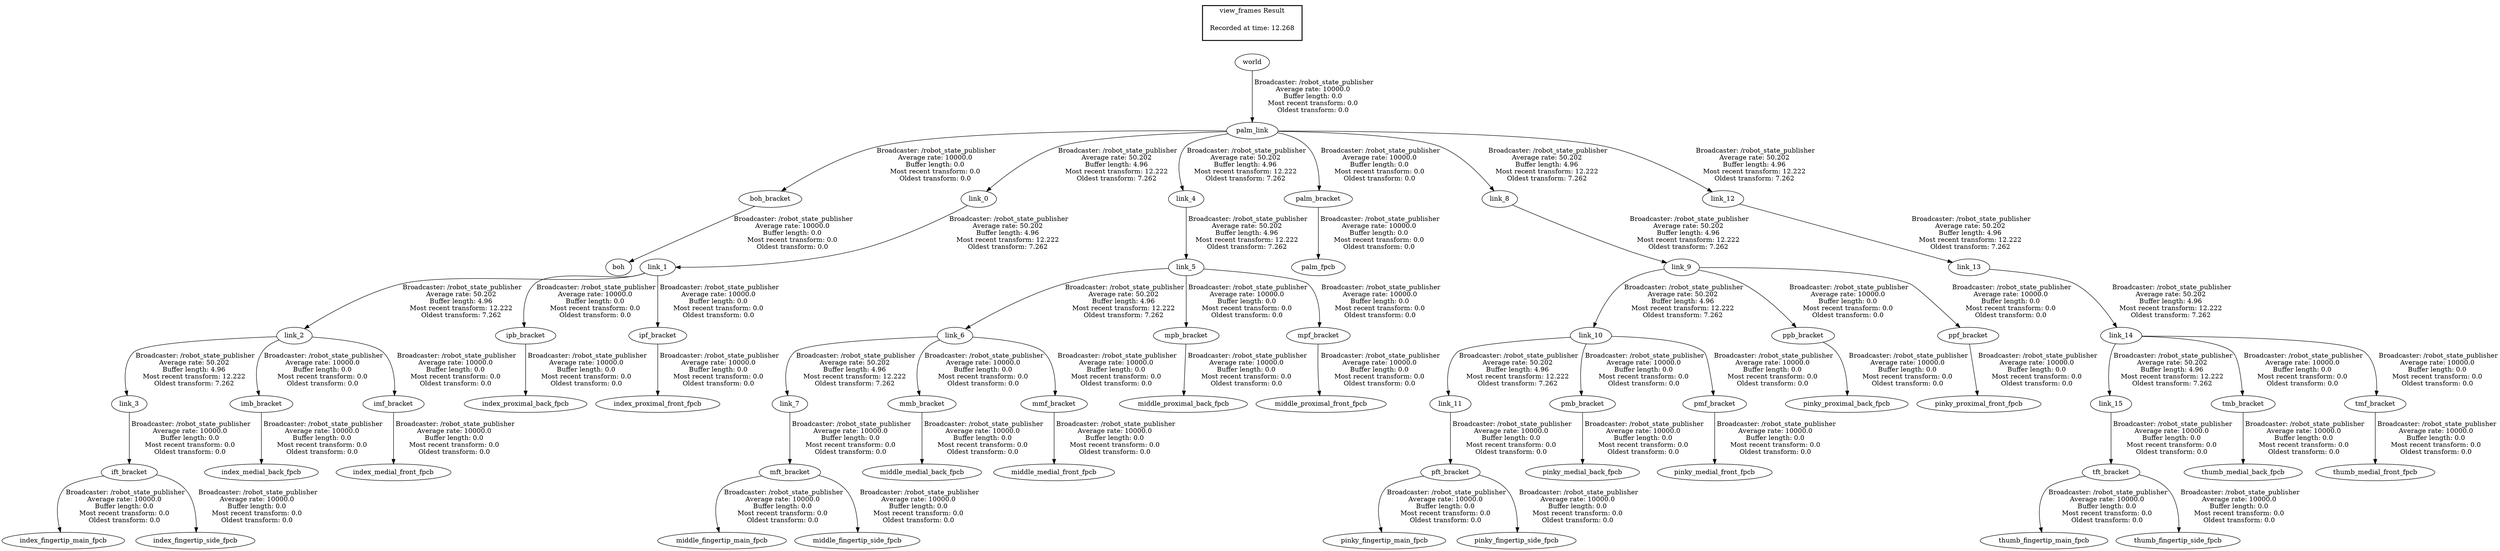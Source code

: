digraph G {
"boh_bracket" -> "boh"[label=" Broadcaster: /robot_state_publisher\nAverage rate: 10000.0\nBuffer length: 0.0\nMost recent transform: 0.0\nOldest transform: 0.0\n"];
"palm_link" -> "boh_bracket"[label=" Broadcaster: /robot_state_publisher\nAverage rate: 10000.0\nBuffer length: 0.0\nMost recent transform: 0.0\nOldest transform: 0.0\n"];
"world" -> "palm_link"[label=" Broadcaster: /robot_state_publisher\nAverage rate: 10000.0\nBuffer length: 0.0\nMost recent transform: 0.0\nOldest transform: 0.0\n"];
"link_3" -> "ift_bracket"[label=" Broadcaster: /robot_state_publisher\nAverage rate: 10000.0\nBuffer length: 0.0\nMost recent transform: 0.0\nOldest transform: 0.0\n"];
"link_2" -> "link_3"[label=" Broadcaster: /robot_state_publisher\nAverage rate: 50.202\nBuffer length: 4.96\nMost recent transform: 12.222\nOldest transform: 7.262\n"];
"ift_bracket" -> "index_fingertip_main_fpcb"[label=" Broadcaster: /robot_state_publisher\nAverage rate: 10000.0\nBuffer length: 0.0\nMost recent transform: 0.0\nOldest transform: 0.0\n"];
"ift_bracket" -> "index_fingertip_side_fpcb"[label=" Broadcaster: /robot_state_publisher\nAverage rate: 10000.0\nBuffer length: 0.0\nMost recent transform: 0.0\nOldest transform: 0.0\n"];
"link_2" -> "imb_bracket"[label=" Broadcaster: /robot_state_publisher\nAverage rate: 10000.0\nBuffer length: 0.0\nMost recent transform: 0.0\nOldest transform: 0.0\n"];
"link_1" -> "link_2"[label=" Broadcaster: /robot_state_publisher\nAverage rate: 50.202\nBuffer length: 4.96\nMost recent transform: 12.222\nOldest transform: 7.262\n"];
"imb_bracket" -> "index_medial_back_fpcb"[label=" Broadcaster: /robot_state_publisher\nAverage rate: 10000.0\nBuffer length: 0.0\nMost recent transform: 0.0\nOldest transform: 0.0\n"];
"link_2" -> "imf_bracket"[label=" Broadcaster: /robot_state_publisher\nAverage rate: 10000.0\nBuffer length: 0.0\nMost recent transform: 0.0\nOldest transform: 0.0\n"];
"imf_bracket" -> "index_medial_front_fpcb"[label=" Broadcaster: /robot_state_publisher\nAverage rate: 10000.0\nBuffer length: 0.0\nMost recent transform: 0.0\nOldest transform: 0.0\n"];
"link_1" -> "ipb_bracket"[label=" Broadcaster: /robot_state_publisher\nAverage rate: 10000.0\nBuffer length: 0.0\nMost recent transform: 0.0\nOldest transform: 0.0\n"];
"link_0" -> "link_1"[label=" Broadcaster: /robot_state_publisher\nAverage rate: 50.202\nBuffer length: 4.96\nMost recent transform: 12.222\nOldest transform: 7.262\n"];
"ipb_bracket" -> "index_proximal_back_fpcb"[label=" Broadcaster: /robot_state_publisher\nAverage rate: 10000.0\nBuffer length: 0.0\nMost recent transform: 0.0\nOldest transform: 0.0\n"];
"link_1" -> "ipf_bracket"[label=" Broadcaster: /robot_state_publisher\nAverage rate: 10000.0\nBuffer length: 0.0\nMost recent transform: 0.0\nOldest transform: 0.0\n"];
"ipf_bracket" -> "index_proximal_front_fpcb"[label=" Broadcaster: /robot_state_publisher\nAverage rate: 10000.0\nBuffer length: 0.0\nMost recent transform: 0.0\nOldest transform: 0.0\n"];
"link_7" -> "mft_bracket"[label=" Broadcaster: /robot_state_publisher\nAverage rate: 10000.0\nBuffer length: 0.0\nMost recent transform: 0.0\nOldest transform: 0.0\n"];
"link_6" -> "link_7"[label=" Broadcaster: /robot_state_publisher\nAverage rate: 50.202\nBuffer length: 4.96\nMost recent transform: 12.222\nOldest transform: 7.262\n"];
"mft_bracket" -> "middle_fingertip_main_fpcb"[label=" Broadcaster: /robot_state_publisher\nAverage rate: 10000.0\nBuffer length: 0.0\nMost recent transform: 0.0\nOldest transform: 0.0\n"];
"mft_bracket" -> "middle_fingertip_side_fpcb"[label=" Broadcaster: /robot_state_publisher\nAverage rate: 10000.0\nBuffer length: 0.0\nMost recent transform: 0.0\nOldest transform: 0.0\n"];
"link_6" -> "mmb_bracket"[label=" Broadcaster: /robot_state_publisher\nAverage rate: 10000.0\nBuffer length: 0.0\nMost recent transform: 0.0\nOldest transform: 0.0\n"];
"link_5" -> "link_6"[label=" Broadcaster: /robot_state_publisher\nAverage rate: 50.202\nBuffer length: 4.96\nMost recent transform: 12.222\nOldest transform: 7.262\n"];
"mmb_bracket" -> "middle_medial_back_fpcb"[label=" Broadcaster: /robot_state_publisher\nAverage rate: 10000.0\nBuffer length: 0.0\nMost recent transform: 0.0\nOldest transform: 0.0\n"];
"link_6" -> "mmf_bracket"[label=" Broadcaster: /robot_state_publisher\nAverage rate: 10000.0\nBuffer length: 0.0\nMost recent transform: 0.0\nOldest transform: 0.0\n"];
"mmf_bracket" -> "middle_medial_front_fpcb"[label=" Broadcaster: /robot_state_publisher\nAverage rate: 10000.0\nBuffer length: 0.0\nMost recent transform: 0.0\nOldest transform: 0.0\n"];
"link_5" -> "mpb_bracket"[label=" Broadcaster: /robot_state_publisher\nAverage rate: 10000.0\nBuffer length: 0.0\nMost recent transform: 0.0\nOldest transform: 0.0\n"];
"link_4" -> "link_5"[label=" Broadcaster: /robot_state_publisher\nAverage rate: 50.202\nBuffer length: 4.96\nMost recent transform: 12.222\nOldest transform: 7.262\n"];
"mpb_bracket" -> "middle_proximal_back_fpcb"[label=" Broadcaster: /robot_state_publisher\nAverage rate: 10000.0\nBuffer length: 0.0\nMost recent transform: 0.0\nOldest transform: 0.0\n"];
"link_5" -> "mpf_bracket"[label=" Broadcaster: /robot_state_publisher\nAverage rate: 10000.0\nBuffer length: 0.0\nMost recent transform: 0.0\nOldest transform: 0.0\n"];
"mpf_bracket" -> "middle_proximal_front_fpcb"[label=" Broadcaster: /robot_state_publisher\nAverage rate: 10000.0\nBuffer length: 0.0\nMost recent transform: 0.0\nOldest transform: 0.0\n"];
"palm_link" -> "palm_bracket"[label=" Broadcaster: /robot_state_publisher\nAverage rate: 10000.0\nBuffer length: 0.0\nMost recent transform: 0.0\nOldest transform: 0.0\n"];
"palm_bracket" -> "palm_fpcb"[label=" Broadcaster: /robot_state_publisher\nAverage rate: 10000.0\nBuffer length: 0.0\nMost recent transform: 0.0\nOldest transform: 0.0\n"];
"link_11" -> "pft_bracket"[label=" Broadcaster: /robot_state_publisher\nAverage rate: 10000.0\nBuffer length: 0.0\nMost recent transform: 0.0\nOldest transform: 0.0\n"];
"link_10" -> "link_11"[label=" Broadcaster: /robot_state_publisher\nAverage rate: 50.202\nBuffer length: 4.96\nMost recent transform: 12.222\nOldest transform: 7.262\n"];
"pft_bracket" -> "pinky_fingertip_main_fpcb"[label=" Broadcaster: /robot_state_publisher\nAverage rate: 10000.0\nBuffer length: 0.0\nMost recent transform: 0.0\nOldest transform: 0.0\n"];
"pft_bracket" -> "pinky_fingertip_side_fpcb"[label=" Broadcaster: /robot_state_publisher\nAverage rate: 10000.0\nBuffer length: 0.0\nMost recent transform: 0.0\nOldest transform: 0.0\n"];
"link_10" -> "pmb_bracket"[label=" Broadcaster: /robot_state_publisher\nAverage rate: 10000.0\nBuffer length: 0.0\nMost recent transform: 0.0\nOldest transform: 0.0\n"];
"link_9" -> "link_10"[label=" Broadcaster: /robot_state_publisher\nAverage rate: 50.202\nBuffer length: 4.96\nMost recent transform: 12.222\nOldest transform: 7.262\n"];
"pmb_bracket" -> "pinky_medial_back_fpcb"[label=" Broadcaster: /robot_state_publisher\nAverage rate: 10000.0\nBuffer length: 0.0\nMost recent transform: 0.0\nOldest transform: 0.0\n"];
"link_10" -> "pmf_bracket"[label=" Broadcaster: /robot_state_publisher\nAverage rate: 10000.0\nBuffer length: 0.0\nMost recent transform: 0.0\nOldest transform: 0.0\n"];
"pmf_bracket" -> "pinky_medial_front_fpcb"[label=" Broadcaster: /robot_state_publisher\nAverage rate: 10000.0\nBuffer length: 0.0\nMost recent transform: 0.0\nOldest transform: 0.0\n"];
"link_9" -> "ppb_bracket"[label=" Broadcaster: /robot_state_publisher\nAverage rate: 10000.0\nBuffer length: 0.0\nMost recent transform: 0.0\nOldest transform: 0.0\n"];
"link_8" -> "link_9"[label=" Broadcaster: /robot_state_publisher\nAverage rate: 50.202\nBuffer length: 4.96\nMost recent transform: 12.222\nOldest transform: 7.262\n"];
"ppb_bracket" -> "pinky_proximal_back_fpcb"[label=" Broadcaster: /robot_state_publisher\nAverage rate: 10000.0\nBuffer length: 0.0\nMost recent transform: 0.0\nOldest transform: 0.0\n"];
"link_9" -> "ppf_bracket"[label=" Broadcaster: /robot_state_publisher\nAverage rate: 10000.0\nBuffer length: 0.0\nMost recent transform: 0.0\nOldest transform: 0.0\n"];
"ppf_bracket" -> "pinky_proximal_front_fpcb"[label=" Broadcaster: /robot_state_publisher\nAverage rate: 10000.0\nBuffer length: 0.0\nMost recent transform: 0.0\nOldest transform: 0.0\n"];
"link_15" -> "tft_bracket"[label=" Broadcaster: /robot_state_publisher\nAverage rate: 10000.0\nBuffer length: 0.0\nMost recent transform: 0.0\nOldest transform: 0.0\n"];
"link_14" -> "link_15"[label=" Broadcaster: /robot_state_publisher\nAverage rate: 50.202\nBuffer length: 4.96\nMost recent transform: 12.222\nOldest transform: 7.262\n"];
"tft_bracket" -> "thumb_fingertip_main_fpcb"[label=" Broadcaster: /robot_state_publisher\nAverage rate: 10000.0\nBuffer length: 0.0\nMost recent transform: 0.0\nOldest transform: 0.0\n"];
"tft_bracket" -> "thumb_fingertip_side_fpcb"[label=" Broadcaster: /robot_state_publisher\nAverage rate: 10000.0\nBuffer length: 0.0\nMost recent transform: 0.0\nOldest transform: 0.0\n"];
"link_14" -> "tmb_bracket"[label=" Broadcaster: /robot_state_publisher\nAverage rate: 10000.0\nBuffer length: 0.0\nMost recent transform: 0.0\nOldest transform: 0.0\n"];
"link_13" -> "link_14"[label=" Broadcaster: /robot_state_publisher\nAverage rate: 50.202\nBuffer length: 4.96\nMost recent transform: 12.222\nOldest transform: 7.262\n"];
"tmb_bracket" -> "thumb_medial_back_fpcb"[label=" Broadcaster: /robot_state_publisher\nAverage rate: 10000.0\nBuffer length: 0.0\nMost recent transform: 0.0\nOldest transform: 0.0\n"];
"link_14" -> "tmf_bracket"[label=" Broadcaster: /robot_state_publisher\nAverage rate: 10000.0\nBuffer length: 0.0\nMost recent transform: 0.0\nOldest transform: 0.0\n"];
"tmf_bracket" -> "thumb_medial_front_fpcb"[label=" Broadcaster: /robot_state_publisher\nAverage rate: 10000.0\nBuffer length: 0.0\nMost recent transform: 0.0\nOldest transform: 0.0\n"];
"palm_link" -> "link_0"[label=" Broadcaster: /robot_state_publisher\nAverage rate: 50.202\nBuffer length: 4.96\nMost recent transform: 12.222\nOldest transform: 7.262\n"];
"palm_link" -> "link_12"[label=" Broadcaster: /robot_state_publisher\nAverage rate: 50.202\nBuffer length: 4.96\nMost recent transform: 12.222\nOldest transform: 7.262\n"];
"link_12" -> "link_13"[label=" Broadcaster: /robot_state_publisher\nAverage rate: 50.202\nBuffer length: 4.96\nMost recent transform: 12.222\nOldest transform: 7.262\n"];
"palm_link" -> "link_4"[label=" Broadcaster: /robot_state_publisher\nAverage rate: 50.202\nBuffer length: 4.96\nMost recent transform: 12.222\nOldest transform: 7.262\n"];
"palm_link" -> "link_8"[label=" Broadcaster: /robot_state_publisher\nAverage rate: 50.202\nBuffer length: 4.96\nMost recent transform: 12.222\nOldest transform: 7.262\n"];
edge [style=invis];
 subgraph cluster_legend { style=bold; color=black; label ="view_frames Result";
"Recorded at time: 12.268"[ shape=plaintext ] ;
}->"world";
}